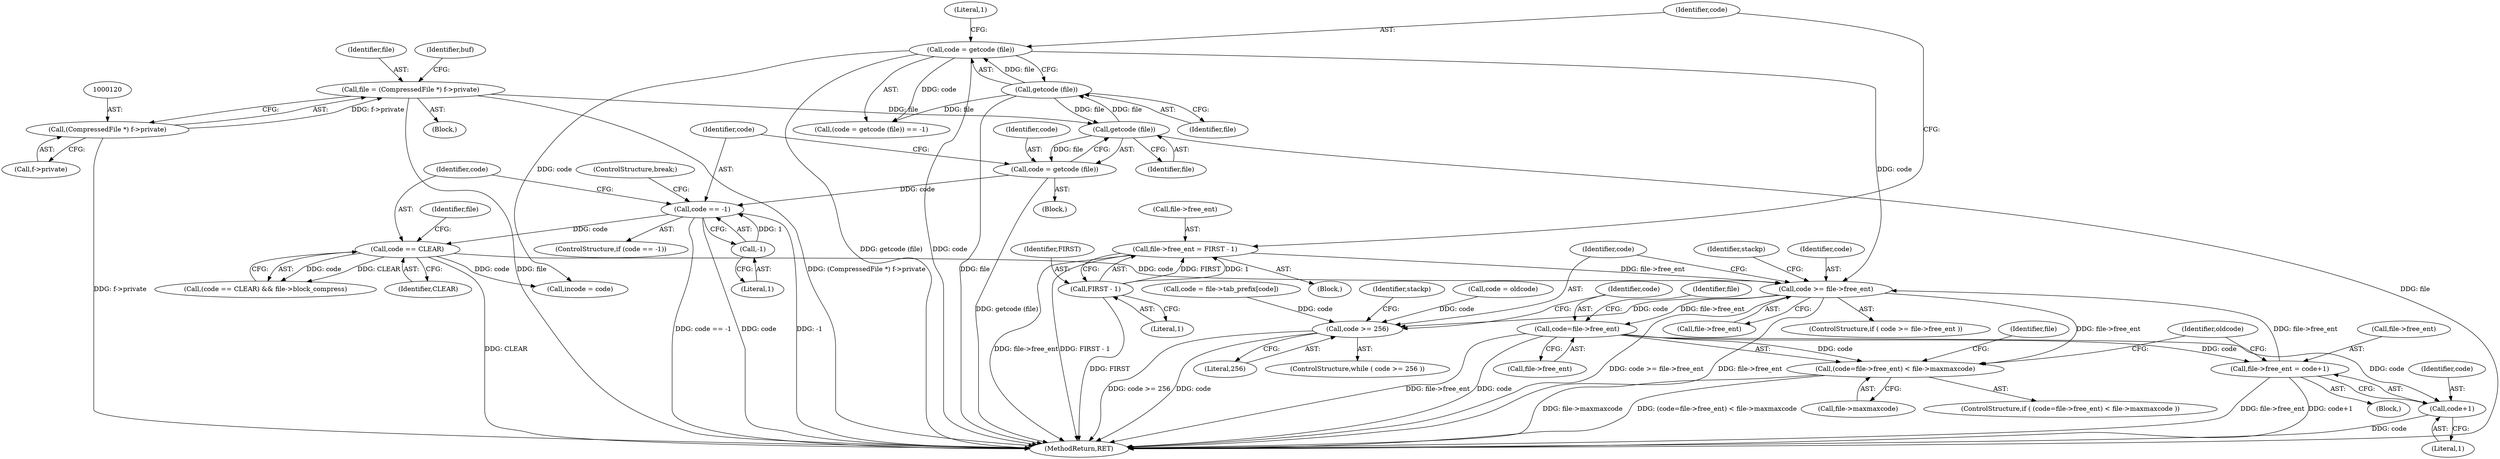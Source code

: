 digraph "0_libxfont_d11ee5886e9d9ec610051a206b135a4cdc1e09a0@API" {
"1000245" [label="(Call,code >= file->free_ent)"];
"1000234" [label="(Call,code = getcode (file))"];
"1000236" [label="(Call,getcode (file))"];
"1000187" [label="(Call,getcode (file))"];
"1000117" [label="(Call,file = (CompressedFile *) f->private)"];
"1000119" [label="(Call,(CompressedFile *) f->private)"];
"1000197" [label="(Call,code == CLEAR)"];
"1000190" [label="(Call,code == -1)"];
"1000185" [label="(Call,code = getcode (file))"];
"1000192" [label="(Call,-1)"];
"1000317" [label="(Call,file->free_ent = code+1)"];
"1000292" [label="(Call,code=file->free_ent)"];
"1000245" [label="(Call,code >= file->free_ent)"];
"1000225" [label="(Call,file->free_ent = FIRST - 1)"];
"1000229" [label="(Call,FIRST - 1)"];
"1000260" [label="(Call,code >= 256)"];
"1000291" [label="(Call,(code=file->free_ent) < file->maxmaxcode)"];
"1000321" [label="(Call,code+1)"];
"1000246" [label="(Identifier,code)"];
"1000244" [label="(ControlStructure,if ( code >= file->free_ent ))"];
"1000226" [label="(Call,file->free_ent)"];
"1000321" [label="(Call,code+1)"];
"1000259" [label="(ControlStructure,while ( code >= 256 ))"];
"1000294" [label="(Call,file->free_ent)"];
"1000117" [label="(Call,file = (CompressedFile *) f->private)"];
"1000119" [label="(Call,(CompressedFile *) f->private)"];
"1000237" [label="(Identifier,file)"];
"1000283" [label="(Call,code = file->tab_prefix[code])"];
"1000323" [label="(Literal,1)"];
"1000235" [label="(Identifier,code)"];
"1000118" [label="(Identifier,file)"];
"1000186" [label="(Identifier,code)"];
"1000261" [label="(Identifier,code)"];
"1000325" [label="(Identifier,oldcode)"];
"1000203" [label="(Block,)"];
"1000300" [label="(Block,)"];
"1000267" [label="(Identifier,stackp)"];
"1000317" [label="(Call,file->free_ent = code+1)"];
"1000192" [label="(Call,-1)"];
"1000254" [label="(Identifier,stackp)"];
"1000233" [label="(Call,(code = getcode (file)) == -1)"];
"1000239" [label="(Literal,1)"];
"1000185" [label="(Call,code = getcode (file))"];
"1000382" [label="(MethodReturn,RET)"];
"1000260" [label="(Call,code >= 256)"];
"1000198" [label="(Identifier,code)"];
"1000107" [label="(Block,)"];
"1000229" [label="(Call,FIRST - 1)"];
"1000290" [label="(ControlStructure,if ( (code=file->free_ent) < file->maxmaxcode ))"];
"1000230" [label="(Identifier,FIRST)"];
"1000262" [label="(Literal,256)"];
"1000197" [label="(Call,code == CLEAR)"];
"1000297" [label="(Call,file->maxmaxcode)"];
"1000298" [label="(Identifier,file)"];
"1000193" [label="(Literal,1)"];
"1000187" [label="(Call,getcode (file))"];
"1000189" [label="(ControlStructure,if (code == -1))"];
"1000292" [label="(Call,code=file->free_ent)"];
"1000196" [label="(Call,(code == CLEAR) && file->block_compress)"];
"1000199" [label="(Identifier,CLEAR)"];
"1000225" [label="(Call,file->free_ent = FIRST - 1)"];
"1000201" [label="(Identifier,file)"];
"1000125" [label="(Identifier,buf)"];
"1000241" [label="(Call,incode = code)"];
"1000158" [label="(Block,)"];
"1000231" [label="(Literal,1)"];
"1000318" [label="(Call,file->free_ent)"];
"1000304" [label="(Identifier,file)"];
"1000236" [label="(Call,getcode (file))"];
"1000247" [label="(Call,file->free_ent)"];
"1000234" [label="(Call,code = getcode (file))"];
"1000191" [label="(Identifier,code)"];
"1000322" [label="(Identifier,code)"];
"1000256" [label="(Call,code = oldcode)"];
"1000188" [label="(Identifier,file)"];
"1000245" [label="(Call,code >= file->free_ent)"];
"1000121" [label="(Call,f->private)"];
"1000291" [label="(Call,(code=file->free_ent) < file->maxmaxcode)"];
"1000194" [label="(ControlStructure,break;)"];
"1000190" [label="(Call,code == -1)"];
"1000293" [label="(Identifier,code)"];
"1000245" -> "1000244"  [label="AST: "];
"1000245" -> "1000247"  [label="CFG: "];
"1000246" -> "1000245"  [label="AST: "];
"1000247" -> "1000245"  [label="AST: "];
"1000254" -> "1000245"  [label="CFG: "];
"1000261" -> "1000245"  [label="CFG: "];
"1000245" -> "1000382"  [label="DDG: code >= file->free_ent"];
"1000245" -> "1000382"  [label="DDG: file->free_ent"];
"1000234" -> "1000245"  [label="DDG: code"];
"1000197" -> "1000245"  [label="DDG: code"];
"1000317" -> "1000245"  [label="DDG: file->free_ent"];
"1000225" -> "1000245"  [label="DDG: file->free_ent"];
"1000245" -> "1000260"  [label="DDG: code"];
"1000245" -> "1000291"  [label="DDG: file->free_ent"];
"1000245" -> "1000292"  [label="DDG: file->free_ent"];
"1000234" -> "1000233"  [label="AST: "];
"1000234" -> "1000236"  [label="CFG: "];
"1000235" -> "1000234"  [label="AST: "];
"1000236" -> "1000234"  [label="AST: "];
"1000239" -> "1000234"  [label="CFG: "];
"1000234" -> "1000382"  [label="DDG: getcode (file)"];
"1000234" -> "1000382"  [label="DDG: code"];
"1000234" -> "1000233"  [label="DDG: code"];
"1000236" -> "1000234"  [label="DDG: file"];
"1000234" -> "1000241"  [label="DDG: code"];
"1000236" -> "1000237"  [label="CFG: "];
"1000237" -> "1000236"  [label="AST: "];
"1000236" -> "1000382"  [label="DDG: file"];
"1000236" -> "1000187"  [label="DDG: file"];
"1000236" -> "1000233"  [label="DDG: file"];
"1000187" -> "1000236"  [label="DDG: file"];
"1000187" -> "1000185"  [label="AST: "];
"1000187" -> "1000188"  [label="CFG: "];
"1000188" -> "1000187"  [label="AST: "];
"1000185" -> "1000187"  [label="CFG: "];
"1000187" -> "1000382"  [label="DDG: file"];
"1000187" -> "1000185"  [label="DDG: file"];
"1000117" -> "1000187"  [label="DDG: file"];
"1000117" -> "1000107"  [label="AST: "];
"1000117" -> "1000119"  [label="CFG: "];
"1000118" -> "1000117"  [label="AST: "];
"1000119" -> "1000117"  [label="AST: "];
"1000125" -> "1000117"  [label="CFG: "];
"1000117" -> "1000382"  [label="DDG: file"];
"1000117" -> "1000382"  [label="DDG: (CompressedFile *) f->private"];
"1000119" -> "1000117"  [label="DDG: f->private"];
"1000119" -> "1000121"  [label="CFG: "];
"1000120" -> "1000119"  [label="AST: "];
"1000121" -> "1000119"  [label="AST: "];
"1000119" -> "1000382"  [label="DDG: f->private"];
"1000197" -> "1000196"  [label="AST: "];
"1000197" -> "1000199"  [label="CFG: "];
"1000198" -> "1000197"  [label="AST: "];
"1000199" -> "1000197"  [label="AST: "];
"1000201" -> "1000197"  [label="CFG: "];
"1000196" -> "1000197"  [label="CFG: "];
"1000197" -> "1000382"  [label="DDG: CLEAR"];
"1000197" -> "1000196"  [label="DDG: code"];
"1000197" -> "1000196"  [label="DDG: CLEAR"];
"1000190" -> "1000197"  [label="DDG: code"];
"1000197" -> "1000241"  [label="DDG: code"];
"1000190" -> "1000189"  [label="AST: "];
"1000190" -> "1000192"  [label="CFG: "];
"1000191" -> "1000190"  [label="AST: "];
"1000192" -> "1000190"  [label="AST: "];
"1000194" -> "1000190"  [label="CFG: "];
"1000198" -> "1000190"  [label="CFG: "];
"1000190" -> "1000382"  [label="DDG: code == -1"];
"1000190" -> "1000382"  [label="DDG: code"];
"1000190" -> "1000382"  [label="DDG: -1"];
"1000185" -> "1000190"  [label="DDG: code"];
"1000192" -> "1000190"  [label="DDG: 1"];
"1000185" -> "1000158"  [label="AST: "];
"1000186" -> "1000185"  [label="AST: "];
"1000191" -> "1000185"  [label="CFG: "];
"1000185" -> "1000382"  [label="DDG: getcode (file)"];
"1000192" -> "1000193"  [label="CFG: "];
"1000193" -> "1000192"  [label="AST: "];
"1000317" -> "1000300"  [label="AST: "];
"1000317" -> "1000321"  [label="CFG: "];
"1000318" -> "1000317"  [label="AST: "];
"1000321" -> "1000317"  [label="AST: "];
"1000325" -> "1000317"  [label="CFG: "];
"1000317" -> "1000382"  [label="DDG: file->free_ent"];
"1000317" -> "1000382"  [label="DDG: code+1"];
"1000292" -> "1000317"  [label="DDG: code"];
"1000292" -> "1000291"  [label="AST: "];
"1000292" -> "1000294"  [label="CFG: "];
"1000293" -> "1000292"  [label="AST: "];
"1000294" -> "1000292"  [label="AST: "];
"1000298" -> "1000292"  [label="CFG: "];
"1000292" -> "1000382"  [label="DDG: file->free_ent"];
"1000292" -> "1000382"  [label="DDG: code"];
"1000292" -> "1000291"  [label="DDG: code"];
"1000292" -> "1000321"  [label="DDG: code"];
"1000225" -> "1000203"  [label="AST: "];
"1000225" -> "1000229"  [label="CFG: "];
"1000226" -> "1000225"  [label="AST: "];
"1000229" -> "1000225"  [label="AST: "];
"1000235" -> "1000225"  [label="CFG: "];
"1000225" -> "1000382"  [label="DDG: file->free_ent"];
"1000225" -> "1000382"  [label="DDG: FIRST - 1"];
"1000229" -> "1000225"  [label="DDG: FIRST"];
"1000229" -> "1000225"  [label="DDG: 1"];
"1000229" -> "1000231"  [label="CFG: "];
"1000230" -> "1000229"  [label="AST: "];
"1000231" -> "1000229"  [label="AST: "];
"1000229" -> "1000382"  [label="DDG: FIRST"];
"1000260" -> "1000259"  [label="AST: "];
"1000260" -> "1000262"  [label="CFG: "];
"1000261" -> "1000260"  [label="AST: "];
"1000262" -> "1000260"  [label="AST: "];
"1000267" -> "1000260"  [label="CFG: "];
"1000293" -> "1000260"  [label="CFG: "];
"1000260" -> "1000382"  [label="DDG: code >= 256"];
"1000260" -> "1000382"  [label="DDG: code"];
"1000283" -> "1000260"  [label="DDG: code"];
"1000256" -> "1000260"  [label="DDG: code"];
"1000291" -> "1000290"  [label="AST: "];
"1000291" -> "1000297"  [label="CFG: "];
"1000297" -> "1000291"  [label="AST: "];
"1000304" -> "1000291"  [label="CFG: "];
"1000325" -> "1000291"  [label="CFG: "];
"1000291" -> "1000382"  [label="DDG: file->maxmaxcode"];
"1000291" -> "1000382"  [label="DDG: (code=file->free_ent) < file->maxmaxcode"];
"1000321" -> "1000323"  [label="CFG: "];
"1000322" -> "1000321"  [label="AST: "];
"1000323" -> "1000321"  [label="AST: "];
"1000321" -> "1000382"  [label="DDG: code"];
}
